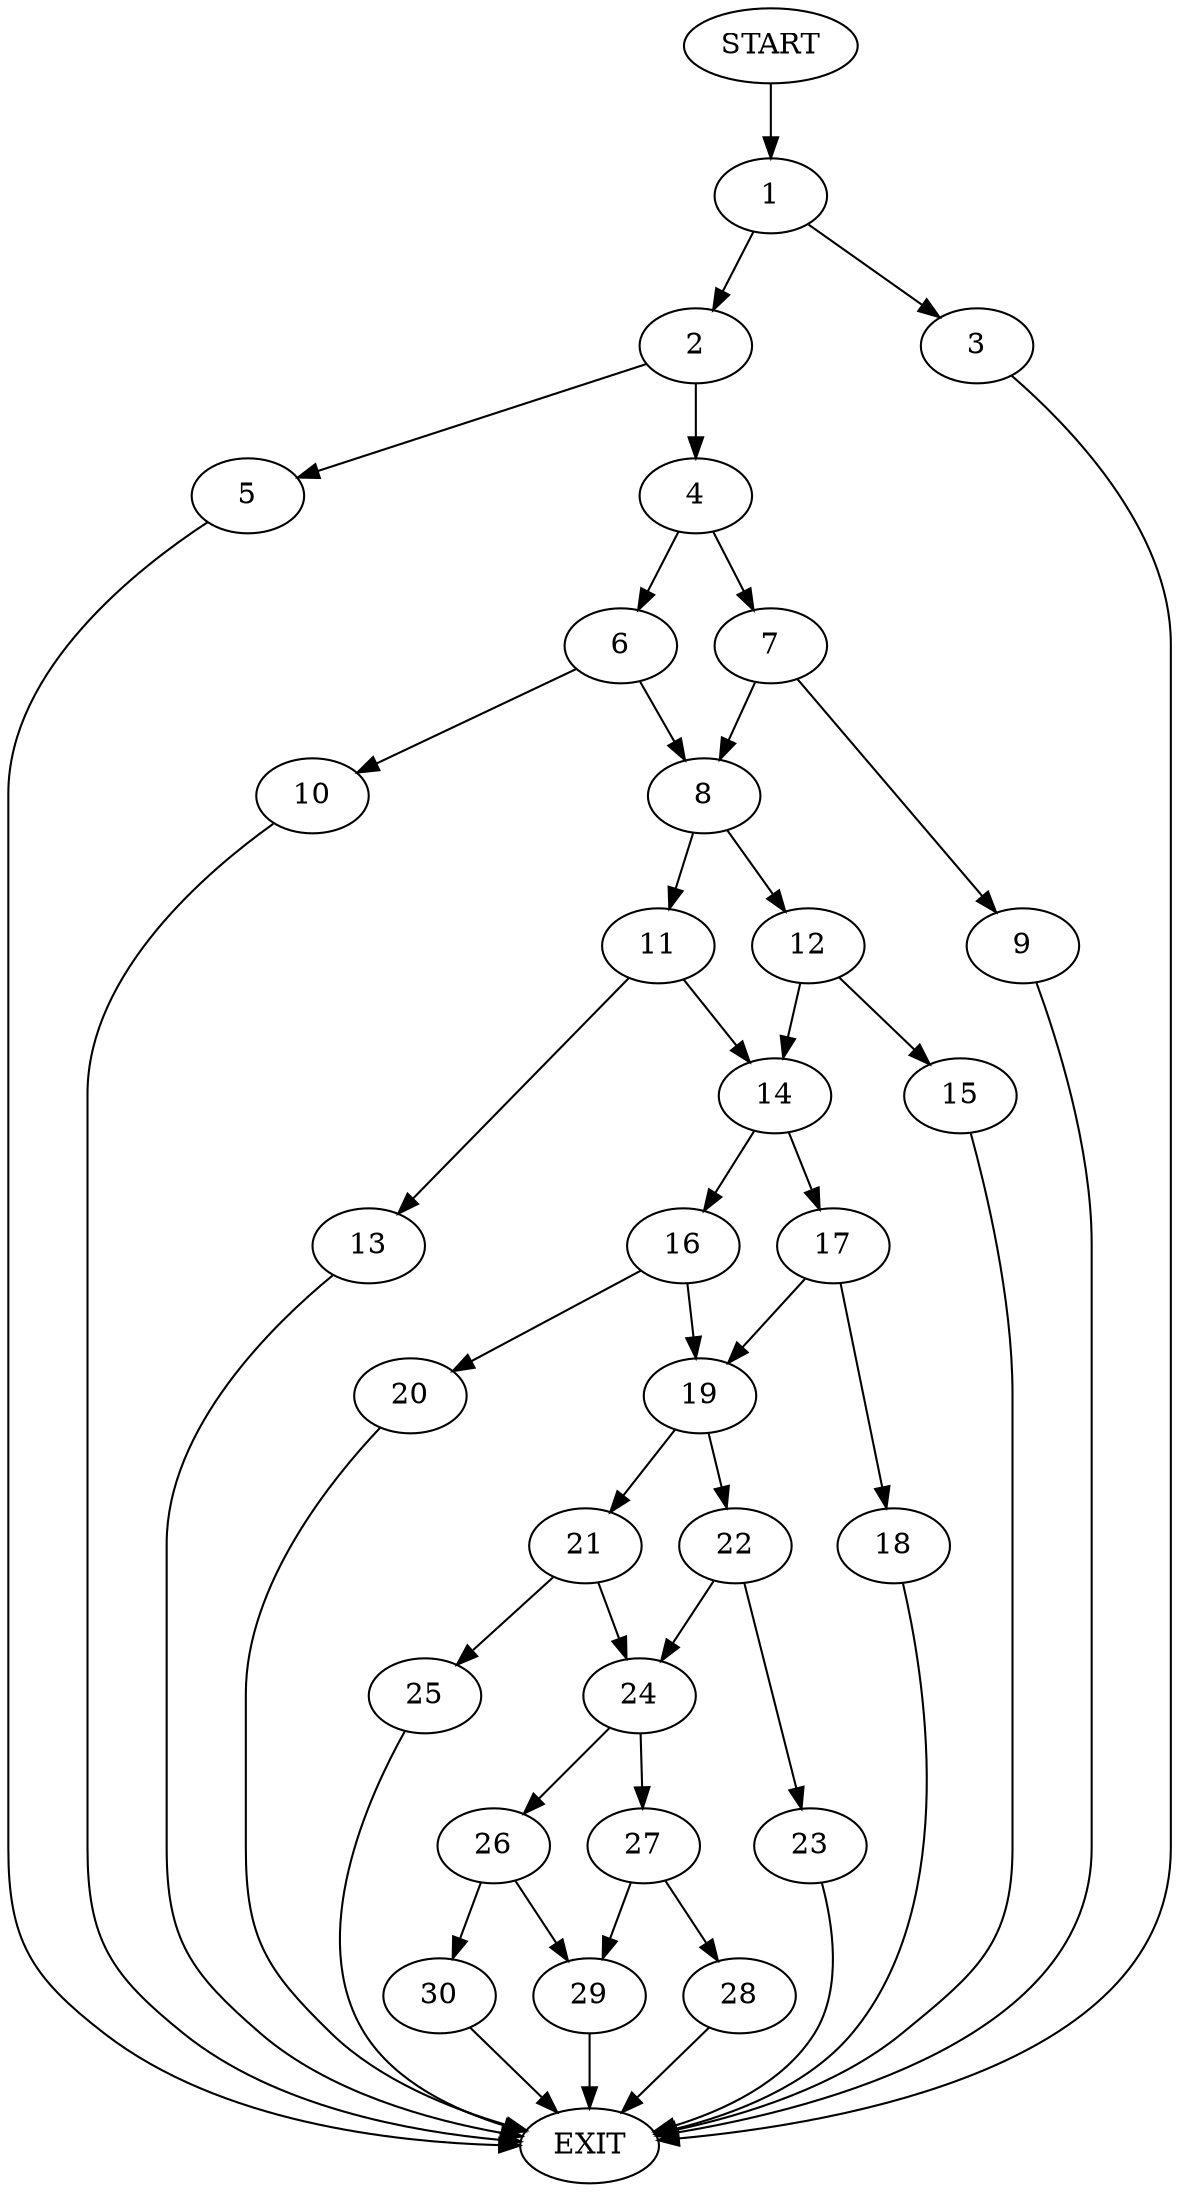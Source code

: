 digraph {
0 [label="START"]
31 [label="EXIT"]
0 -> 1
1 -> 2
1 -> 3
2 -> 4
2 -> 5
3 -> 31
5 -> 31
4 -> 6
4 -> 7
7 -> 8
7 -> 9
6 -> 8
6 -> 10
8 -> 11
8 -> 12
10 -> 31
9 -> 31
11 -> 13
11 -> 14
12 -> 15
12 -> 14
14 -> 16
14 -> 17
15 -> 31
13 -> 31
17 -> 18
17 -> 19
16 -> 20
16 -> 19
20 -> 31
19 -> 21
19 -> 22
18 -> 31
22 -> 23
22 -> 24
21 -> 25
21 -> 24
24 -> 26
24 -> 27
25 -> 31
23 -> 31
27 -> 28
27 -> 29
26 -> 30
26 -> 29
29 -> 31
30 -> 31
28 -> 31
}
